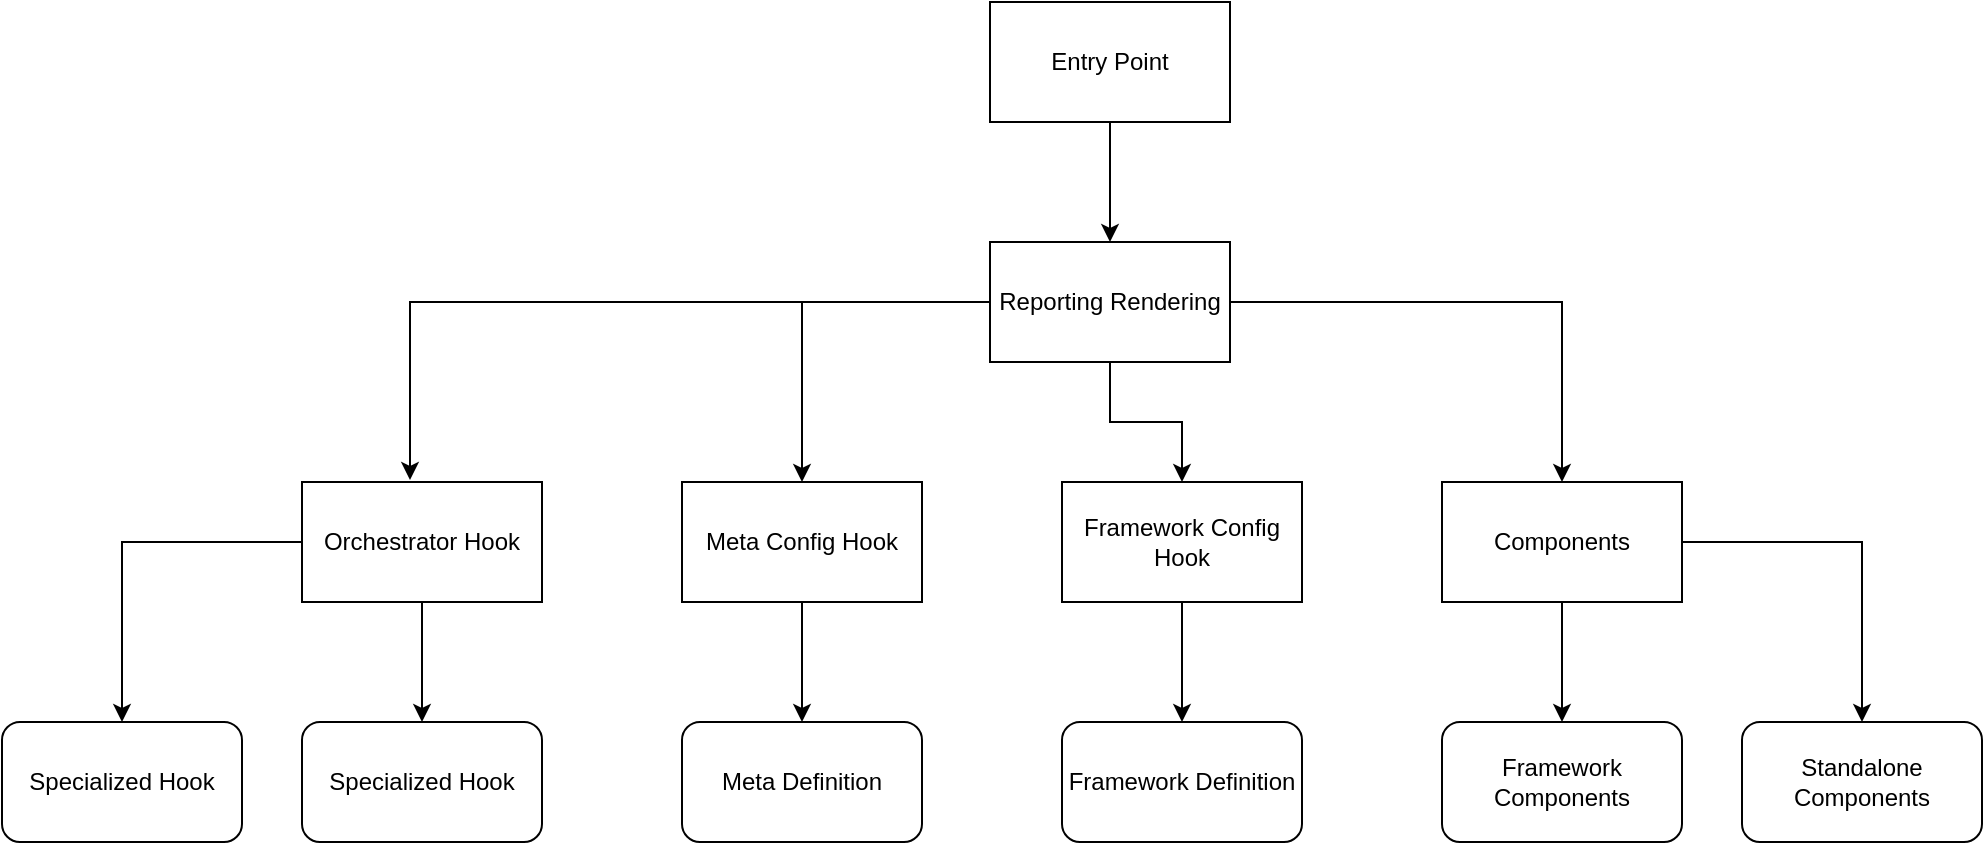 <mxfile version="28.1.1">
  <diagram name="Page-1" id="zpb-fGi2MXLXMU15wo5C">
    <mxGraphModel dx="2253" dy="791" grid="1" gridSize="10" guides="1" tooltips="1" connect="1" arrows="1" fold="1" page="1" pageScale="1" pageWidth="827" pageHeight="1169" math="0" shadow="0">
      <root>
        <mxCell id="0" />
        <mxCell id="1" parent="0" />
        <mxCell id="jp9d2k7xb0LpQqrA58HN-7" style="edgeStyle=orthogonalEdgeStyle;rounded=0;orthogonalLoop=1;jettySize=auto;html=1;entryX=0.5;entryY=0;entryDx=0;entryDy=0;" parent="1" source="jp9d2k7xb0LpQqrA58HN-1" target="jp9d2k7xb0LpQqrA58HN-2" edge="1">
          <mxGeometry relative="1" as="geometry" />
        </mxCell>
        <mxCell id="jp9d2k7xb0LpQqrA58HN-1" value="Entry Point" style="rounded=0;whiteSpace=wrap;html=1;" parent="1" vertex="1">
          <mxGeometry x="354" y="40" width="120" height="60" as="geometry" />
        </mxCell>
        <mxCell id="jp9d2k7xb0LpQqrA58HN-6" style="edgeStyle=orthogonalEdgeStyle;rounded=0;orthogonalLoop=1;jettySize=auto;html=1;entryX=0.5;entryY=0;entryDx=0;entryDy=0;" parent="1" source="jp9d2k7xb0LpQqrA58HN-2" target="jp9d2k7xb0LpQqrA58HN-4" edge="1">
          <mxGeometry relative="1" as="geometry" />
        </mxCell>
        <mxCell id="jp9d2k7xb0LpQqrA58HN-23" style="edgeStyle=orthogonalEdgeStyle;rounded=0;orthogonalLoop=1;jettySize=auto;html=1;entryX=0.5;entryY=0;entryDx=0;entryDy=0;" parent="1" source="jp9d2k7xb0LpQqrA58HN-2" target="jp9d2k7xb0LpQqrA58HN-18" edge="1">
          <mxGeometry relative="1" as="geometry" />
        </mxCell>
        <mxCell id="jp9d2k7xb0LpQqrA58HN-24" style="edgeStyle=orthogonalEdgeStyle;rounded=0;orthogonalLoop=1;jettySize=auto;html=1;entryX=0.5;entryY=0;entryDx=0;entryDy=0;" parent="1" source="jp9d2k7xb0LpQqrA58HN-2" target="jp9d2k7xb0LpQqrA58HN-17" edge="1">
          <mxGeometry relative="1" as="geometry" />
        </mxCell>
        <mxCell id="jp9d2k7xb0LpQqrA58HN-2" value="Reporting Rendering" style="rounded=0;whiteSpace=wrap;html=1;" parent="1" vertex="1">
          <mxGeometry x="354" y="160" width="120" height="60" as="geometry" />
        </mxCell>
        <mxCell id="jp9d2k7xb0LpQqrA58HN-11" style="edgeStyle=orthogonalEdgeStyle;rounded=0;orthogonalLoop=1;jettySize=auto;html=1;entryX=0.5;entryY=0;entryDx=0;entryDy=0;" parent="1" source="jp9d2k7xb0LpQqrA58HN-3" target="jp9d2k7xb0LpQqrA58HN-9" edge="1">
          <mxGeometry relative="1" as="geometry" />
        </mxCell>
        <mxCell id="jp9d2k7xb0LpQqrA58HN-12" style="edgeStyle=orthogonalEdgeStyle;rounded=0;orthogonalLoop=1;jettySize=auto;html=1;" parent="1" source="jp9d2k7xb0LpQqrA58HN-3" target="jp9d2k7xb0LpQqrA58HN-10" edge="1">
          <mxGeometry relative="1" as="geometry" />
        </mxCell>
        <mxCell id="jp9d2k7xb0LpQqrA58HN-3" value="Orchestrator Hook" style="rounded=0;whiteSpace=wrap;html=1;" parent="1" vertex="1">
          <mxGeometry x="10" y="280" width="120" height="60" as="geometry" />
        </mxCell>
        <mxCell id="jp9d2k7xb0LpQqrA58HN-15" style="edgeStyle=orthogonalEdgeStyle;rounded=0;orthogonalLoop=1;jettySize=auto;html=1;entryX=0.5;entryY=0;entryDx=0;entryDy=0;" parent="1" source="jp9d2k7xb0LpQqrA58HN-4" target="jp9d2k7xb0LpQqrA58HN-13" edge="1">
          <mxGeometry relative="1" as="geometry" />
        </mxCell>
        <mxCell id="jp9d2k7xb0LpQqrA58HN-16" style="edgeStyle=orthogonalEdgeStyle;rounded=0;orthogonalLoop=1;jettySize=auto;html=1;entryX=0.5;entryY=0;entryDx=0;entryDy=0;" parent="1" source="jp9d2k7xb0LpQqrA58HN-4" target="jp9d2k7xb0LpQqrA58HN-14" edge="1">
          <mxGeometry relative="1" as="geometry" />
        </mxCell>
        <mxCell id="jp9d2k7xb0LpQqrA58HN-4" value="Components" style="rounded=0;whiteSpace=wrap;html=1;" parent="1" vertex="1">
          <mxGeometry x="580" y="280" width="120" height="60" as="geometry" />
        </mxCell>
        <mxCell id="jp9d2k7xb0LpQqrA58HN-5" style="edgeStyle=orthogonalEdgeStyle;rounded=0;orthogonalLoop=1;jettySize=auto;html=1;entryX=0.45;entryY=-0.017;entryDx=0;entryDy=0;entryPerimeter=0;" parent="1" source="jp9d2k7xb0LpQqrA58HN-2" target="jp9d2k7xb0LpQqrA58HN-3" edge="1">
          <mxGeometry relative="1" as="geometry" />
        </mxCell>
        <mxCell id="jp9d2k7xb0LpQqrA58HN-9" value="Specialized Hook" style="rounded=1;whiteSpace=wrap;html=1;" parent="1" vertex="1">
          <mxGeometry x="-140" y="400" width="120" height="60" as="geometry" />
        </mxCell>
        <mxCell id="jp9d2k7xb0LpQqrA58HN-10" value="&lt;span style=&quot;caret-color: rgba(0, 0, 0, 0);&quot;&gt;Specialized Hook&lt;/span&gt;" style="rounded=1;whiteSpace=wrap;html=1;" parent="1" vertex="1">
          <mxGeometry x="10" y="400" width="120" height="60" as="geometry" />
        </mxCell>
        <mxCell id="jp9d2k7xb0LpQqrA58HN-13" value="Framework Components" style="rounded=1;whiteSpace=wrap;html=1;" parent="1" vertex="1">
          <mxGeometry x="580" y="400" width="120" height="60" as="geometry" />
        </mxCell>
        <mxCell id="jp9d2k7xb0LpQqrA58HN-14" value="Standalone Components" style="rounded=1;whiteSpace=wrap;html=1;" parent="1" vertex="1">
          <mxGeometry x="730" y="400" width="120" height="60" as="geometry" />
        </mxCell>
        <mxCell id="jp9d2k7xb0LpQqrA58HN-22" style="edgeStyle=orthogonalEdgeStyle;rounded=0;orthogonalLoop=1;jettySize=auto;html=1;entryX=0.5;entryY=0;entryDx=0;entryDy=0;" parent="1" source="jp9d2k7xb0LpQqrA58HN-17" target="jp9d2k7xb0LpQqrA58HN-19" edge="1">
          <mxGeometry relative="1" as="geometry" />
        </mxCell>
        <mxCell id="jp9d2k7xb0LpQqrA58HN-17" value="Meta Config Hook" style="rounded=0;whiteSpace=wrap;html=1;" parent="1" vertex="1">
          <mxGeometry x="200" y="280" width="120" height="60" as="geometry" />
        </mxCell>
        <mxCell id="jp9d2k7xb0LpQqrA58HN-21" style="edgeStyle=orthogonalEdgeStyle;rounded=0;orthogonalLoop=1;jettySize=auto;html=1;entryX=0.5;entryY=0;entryDx=0;entryDy=0;" parent="1" source="jp9d2k7xb0LpQqrA58HN-18" target="jp9d2k7xb0LpQqrA58HN-20" edge="1">
          <mxGeometry relative="1" as="geometry" />
        </mxCell>
        <mxCell id="jp9d2k7xb0LpQqrA58HN-18" value="Framework Config Hook" style="rounded=0;whiteSpace=wrap;html=1;" parent="1" vertex="1">
          <mxGeometry x="390" y="280" width="120" height="60" as="geometry" />
        </mxCell>
        <mxCell id="jp9d2k7xb0LpQqrA58HN-19" value="Meta Definition" style="rounded=1;whiteSpace=wrap;html=1;" parent="1" vertex="1">
          <mxGeometry x="200" y="400" width="120" height="60" as="geometry" />
        </mxCell>
        <mxCell id="jp9d2k7xb0LpQqrA58HN-20" value="Framework Definition" style="rounded=1;whiteSpace=wrap;html=1;" parent="1" vertex="1">
          <mxGeometry x="390" y="400" width="120" height="60" as="geometry" />
        </mxCell>
      </root>
    </mxGraphModel>
  </diagram>
</mxfile>

